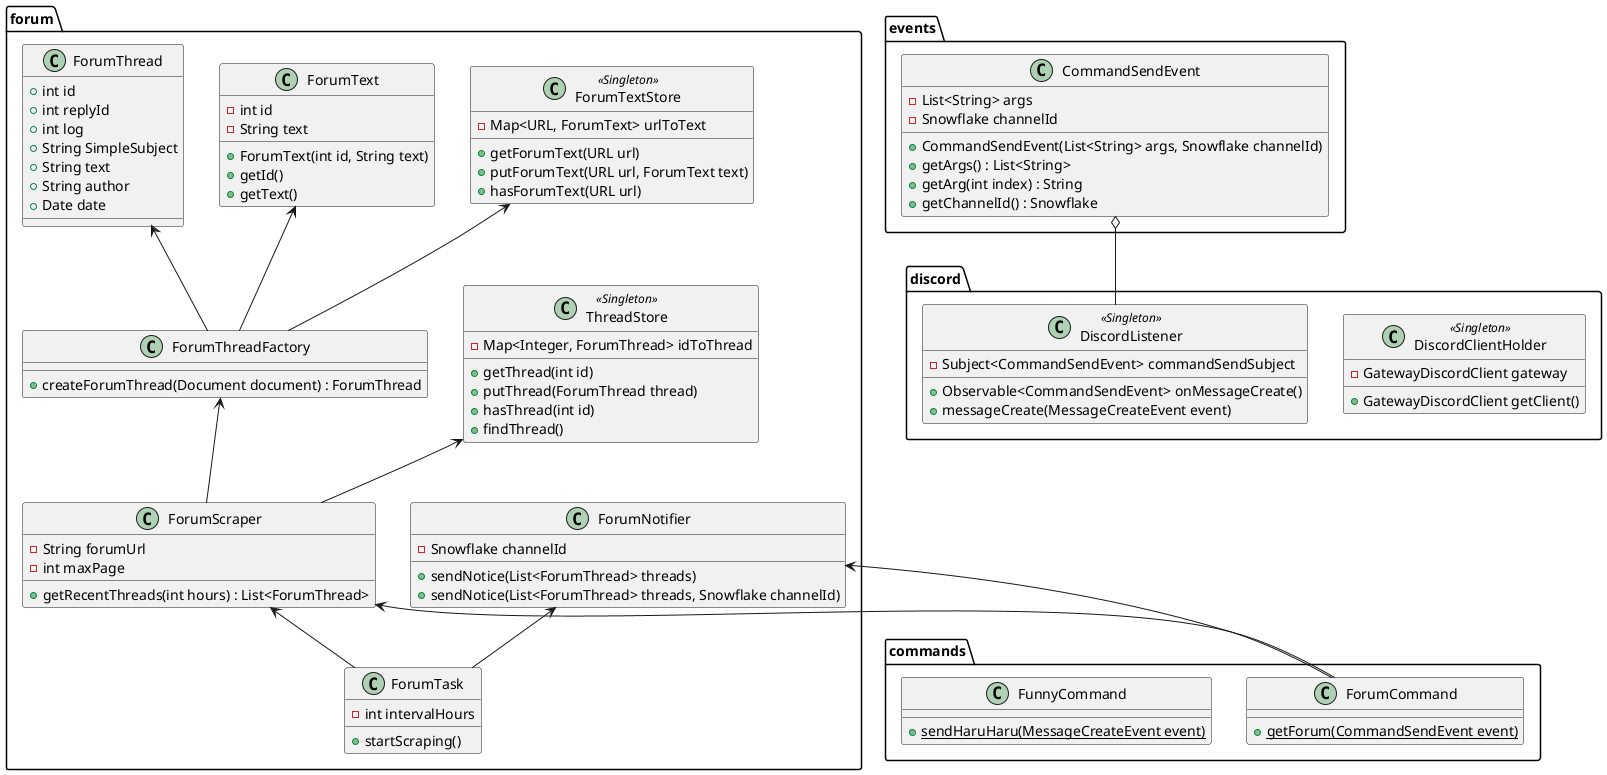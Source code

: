 @startuml MathClubBot3
namespace commands {
    class ForumCommand {
        + {static} getForum(CommandSendEvent event)
    }

    class FunnyCommand {
        + {static} sendHaruHaru(MessageCreateEvent event)
    }
}

namespace discord {
    class DiscordClientHolder <<Singleton>> {
        - GatewayDiscordClient gateway
        + GatewayDiscordClient getClient()
    }

    class DiscordListener <<Singleton>> {
        - Subject<CommandSendEvent> commandSendSubject
        + Observable<CommandSendEvent> onMessageCreate()
        + messageCreate(MessageCreateEvent event)
    }
}

namespace events {
    class CommandSendEvent {
        - List<String> args
        - Snowflake channelId
        + CommandSendEvent(List<String> args, Snowflake channelId)
        + getArgs() : List<String>
        + getArg(int index) : String
        + getChannelId() : Snowflake
    }
}

namespace forum {
    class ForumThread {
        + int id
        + int replyId
        + int log
        + String SimpleSubject
        + String text
        + String author
        + Date date
    }

    class ForumThreadFactory {
        + createForumThread(Document document) : ForumThread
    }

    class ForumScraper {
        - String forumUrl
        - int maxPage
        + getRecentThreads(int hours) : List<ForumThread>
    }

    class ForumNotifier {
        - Snowflake channelId
        + sendNotice(List<ForumThread> threads)
        + sendNotice(List<ForumThread> threads, Snowflake channelId)
    }

    class ForumTask {
        - int intervalHours
        + startScraping()
    }

    class ThreadStore <<Singleton>> {
        - Map<Integer, ForumThread> idToThread
        + getThread(int id)
        + putThread(ForumThread thread)
        + hasThread(int id)
        + findThread()
    }

    class ForumTextStore <<Singleton>> {
        - Map<URL, ForumText> urlToText
        + getForumText(URL url)
        + putForumText(URL url, ForumText text)
        + hasForumText(URL url)
    }

    class ForumText {
        - int id
        - String text
        + ForumText(int id, String text)
        + getId()
        + getText()
    }

    ForumThread <-- ForumThreadFactory
    ForumThreadFactory <-- ForumScraper
    ForumScraper <-- ForumTask
    ForumNotifier <-- ForumTask
    ThreadStore <-- ForumScraper
    ForumTextStore <-- ForumThreadFactory
    ForumText <-- ForumThreadFactory
}

events.CommandSendEvent o-- discord.DiscordListener
forum.ForumScraper <-- commands.ForumCommand
forum.ForumNotifier <-- commands.ForumCommand
@enduml